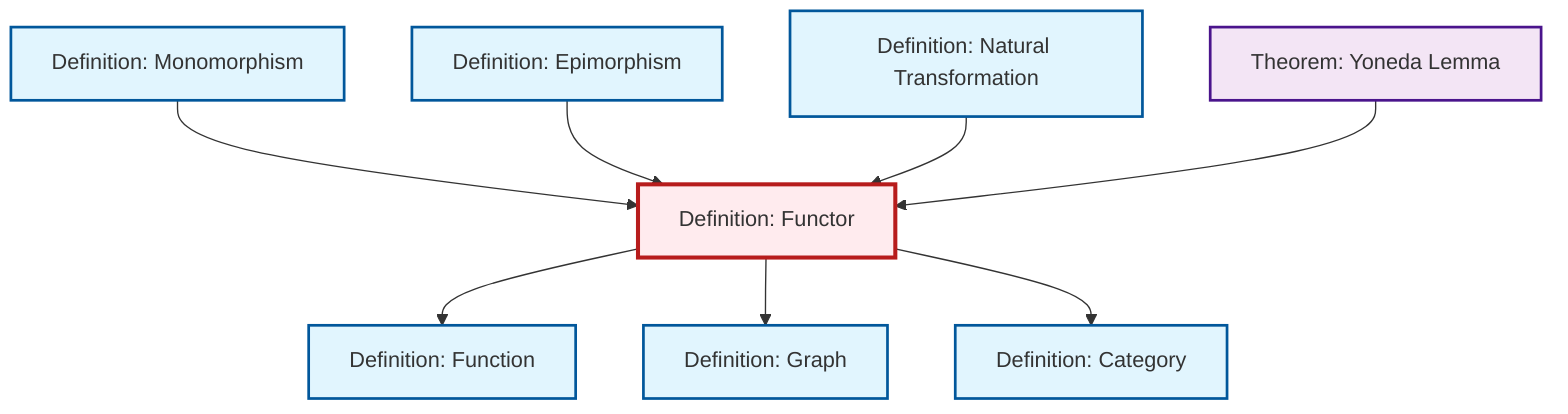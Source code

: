 graph TD
    classDef definition fill:#e1f5fe,stroke:#01579b,stroke-width:2px
    classDef theorem fill:#f3e5f5,stroke:#4a148c,stroke-width:2px
    classDef axiom fill:#fff3e0,stroke:#e65100,stroke-width:2px
    classDef example fill:#e8f5e9,stroke:#1b5e20,stroke-width:2px
    classDef current fill:#ffebee,stroke:#b71c1c,stroke-width:3px
    def-epimorphism["Definition: Epimorphism"]:::definition
    def-functor["Definition: Functor"]:::definition
    def-category["Definition: Category"]:::definition
    def-natural-transformation["Definition: Natural Transformation"]:::definition
    def-monomorphism["Definition: Monomorphism"]:::definition
    def-function["Definition: Function"]:::definition
    thm-yoneda["Theorem: Yoneda Lemma"]:::theorem
    def-graph["Definition: Graph"]:::definition
    def-monomorphism --> def-functor
    def-functor --> def-function
    def-epimorphism --> def-functor
    def-functor --> def-graph
    def-natural-transformation --> def-functor
    def-functor --> def-category
    thm-yoneda --> def-functor
    class def-functor current